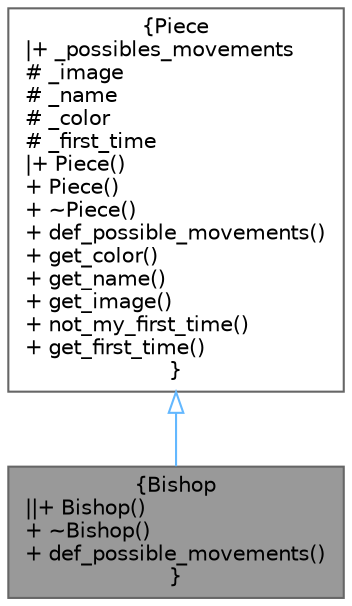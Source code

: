 digraph "Bishop"
{
 // LATEX_PDF_SIZE
  bgcolor="transparent";
  edge [fontname=Helvetica,fontsize=10,labelfontname=Helvetica,labelfontsize=10];
  node [fontname=Helvetica,fontsize=10,shape=box,height=0.2,width=0.4];
  Node1 [label="{Bishop\n||+ Bishop()\l+ ~Bishop()\l+ def_possible_movements()\l}",height=0.2,width=0.4,color="gray40", fillcolor="grey60", style="filled", fontcolor="black",tooltip="Define os possíveis movimentos."];
  Node2 -> Node1 [dir="back",color="steelblue1",style="solid",arrowtail="onormal"];
  Node2 [label="{Piece\n|+ _possibles_movements\l# _image\l# _name\l# _color\l# _first_time\l|+ Piece()\l+ Piece()\l+ ~Piece()\l+ def_possible_movements()\l+ get_color()\l+ get_name()\l+ get_image()\l+ not_my_first_time()\l+ get_first_time()\l}",height=0.2,width=0.4,color="gray40", fillcolor="white", style="filled",URL="$class_piece.html",tooltip="Cria as variáveis e funções a serem usadas em todas subclasses."];
}
